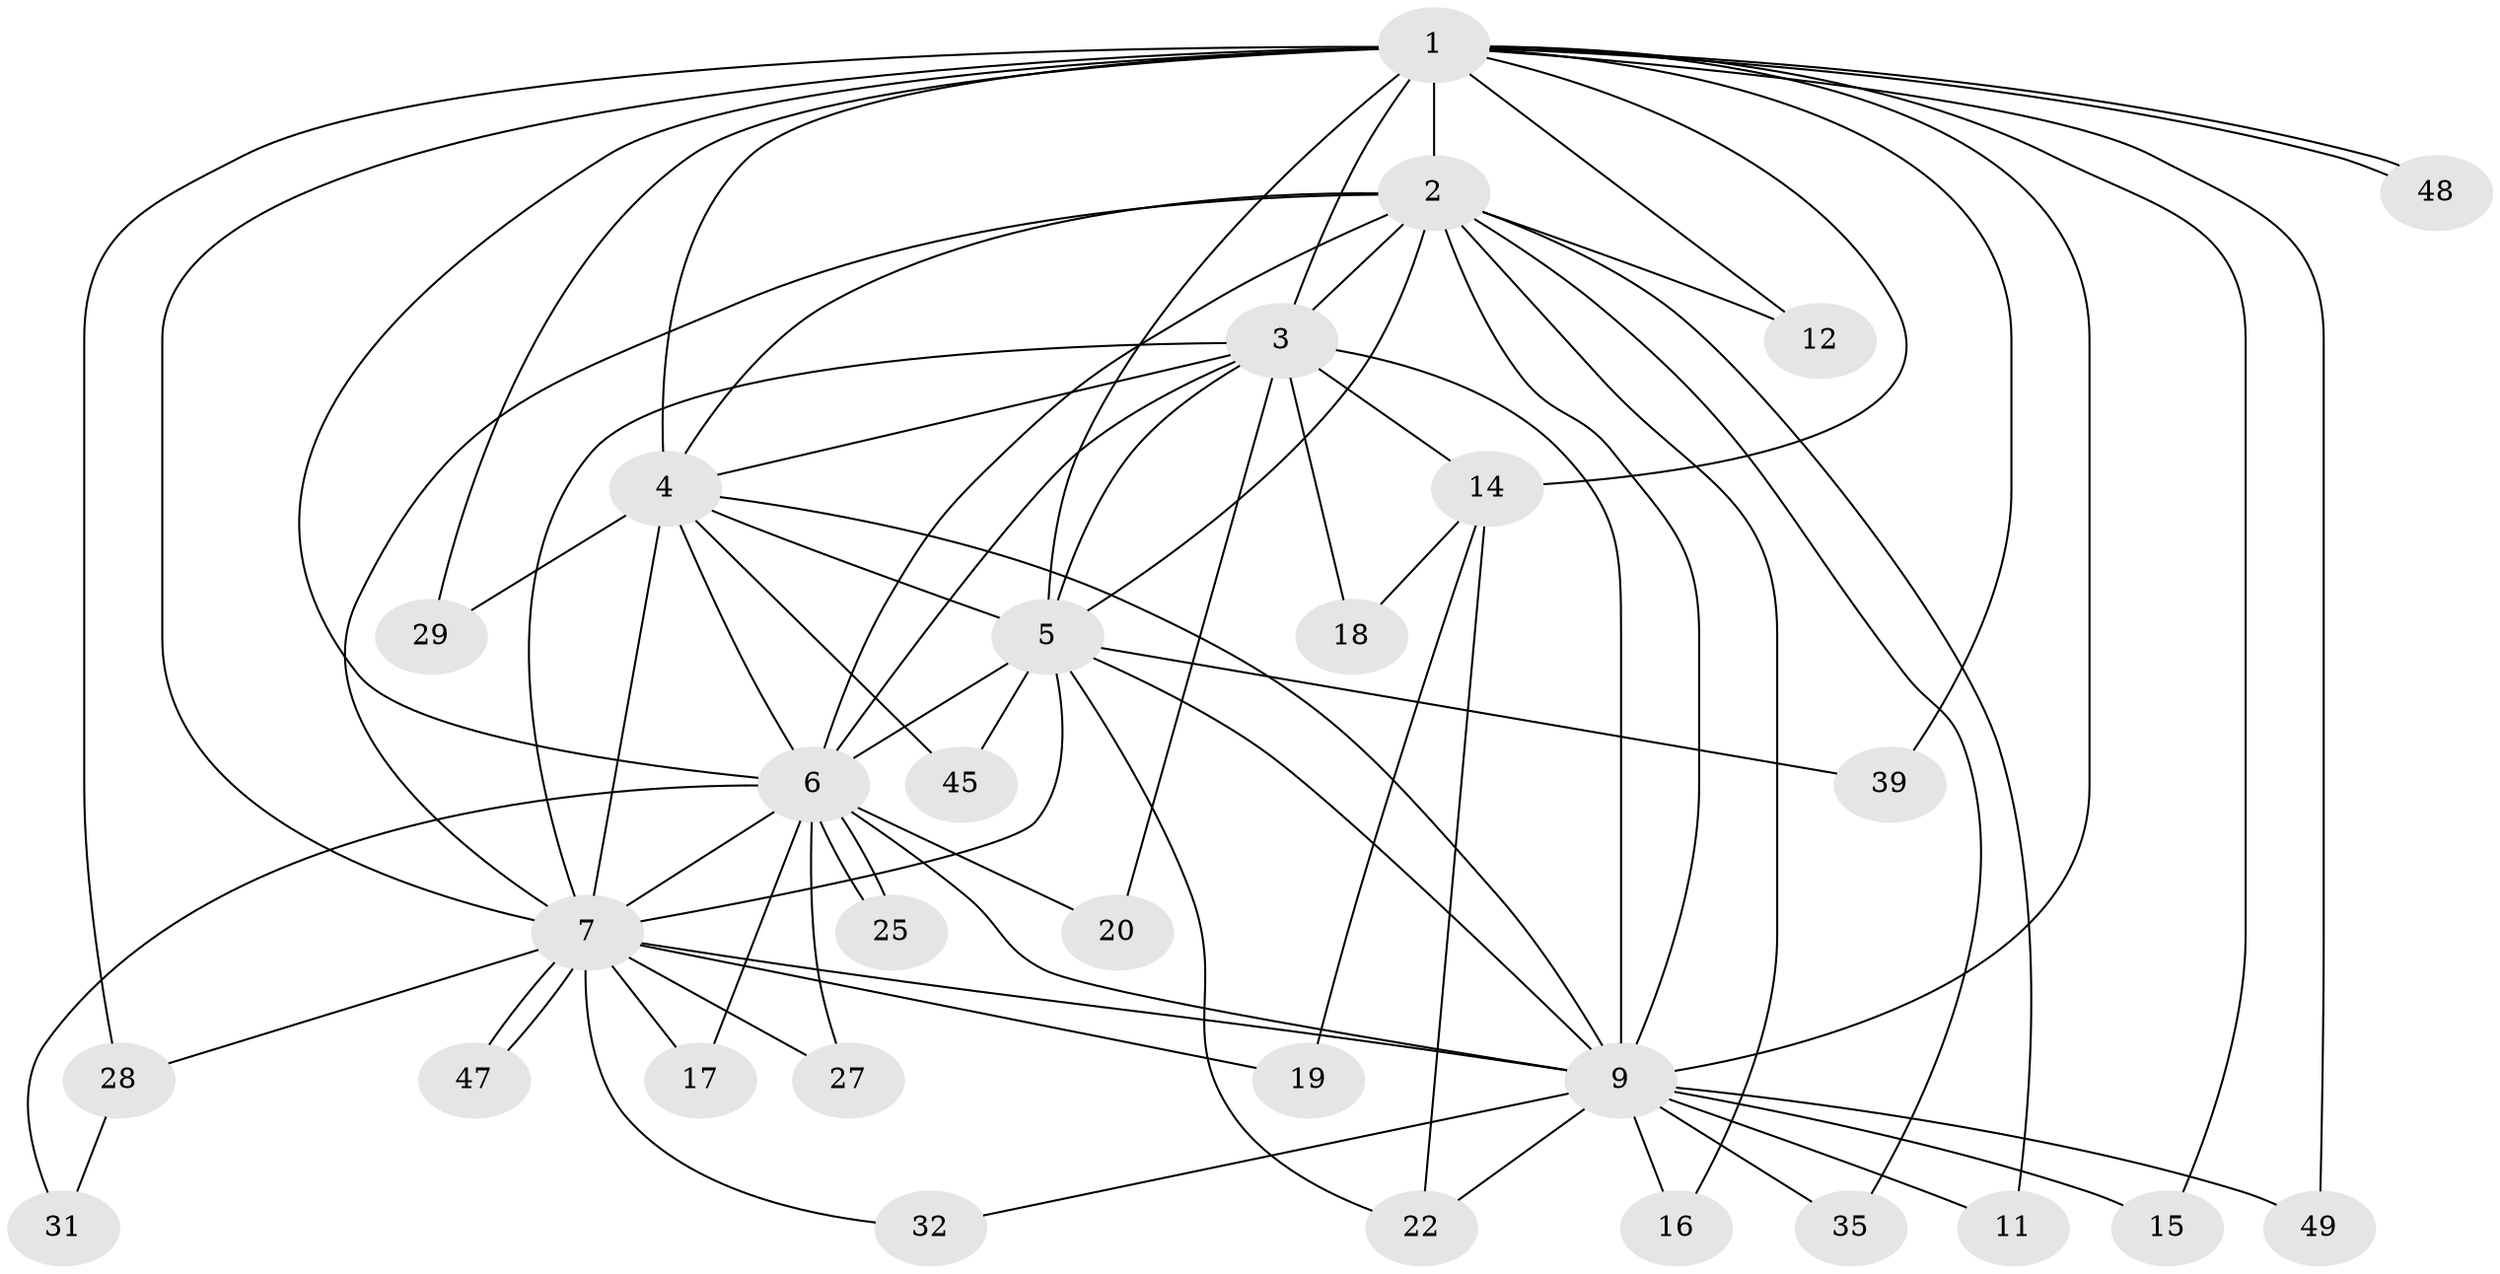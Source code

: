 // original degree distribution, {23: 0.02, 15: 0.06, 11: 0.02, 13: 0.02, 16: 0.02, 20: 0.02, 12: 0.02, 17: 0.02, 2: 0.62, 5: 0.04, 3: 0.14}
// Generated by graph-tools (version 1.1) at 2025/17/03/04/25 18:17:30]
// undirected, 30 vertices, 73 edges
graph export_dot {
graph [start="1"]
  node [color=gray90,style=filled];
  1;
  2;
  3 [super="+38+46+41+8+30"];
  4;
  5;
  6;
  7 [super="+24+50"];
  9 [super="+10+42+37+21+34"];
  11;
  12;
  14;
  15;
  16;
  17;
  18;
  19;
  20;
  22 [super="+23"];
  25;
  27 [super="+36"];
  28;
  29;
  31;
  32;
  35;
  39;
  45;
  47;
  48;
  49;
  1 -- 2;
  1 -- 3 [weight=4];
  1 -- 4;
  1 -- 5;
  1 -- 6;
  1 -- 7 [weight=2];
  1 -- 9 [weight=4];
  1 -- 12;
  1 -- 14;
  1 -- 15;
  1 -- 28;
  1 -- 29;
  1 -- 39;
  1 -- 48;
  1 -- 48;
  1 -- 49;
  2 -- 3 [weight=3];
  2 -- 4;
  2 -- 5;
  2 -- 6;
  2 -- 7;
  2 -- 9 [weight=3];
  2 -- 11;
  2 -- 12;
  2 -- 16;
  2 -- 35;
  3 -- 4 [weight=2];
  3 -- 5 [weight=3];
  3 -- 6 [weight=3];
  3 -- 7 [weight=3];
  3 -- 9 [weight=8];
  3 -- 14;
  3 -- 18;
  3 -- 20;
  4 -- 5;
  4 -- 6;
  4 -- 7;
  4 -- 9 [weight=2];
  4 -- 29;
  4 -- 45;
  5 -- 6;
  5 -- 7;
  5 -- 9 [weight=2];
  5 -- 22;
  5 -- 39;
  5 -- 45;
  6 -- 7;
  6 -- 9 [weight=2];
  6 -- 17;
  6 -- 20;
  6 -- 25;
  6 -- 25;
  6 -- 27;
  6 -- 31;
  7 -- 9 [weight=3];
  7 -- 17;
  7 -- 19;
  7 -- 27 [weight=2];
  7 -- 28;
  7 -- 32;
  7 -- 47;
  7 -- 47;
  9 -- 11;
  9 -- 22;
  9 -- 32;
  9 -- 35;
  9 -- 15;
  9 -- 16;
  9 -- 49;
  14 -- 18;
  14 -- 19;
  14 -- 22;
  28 -- 31;
}
